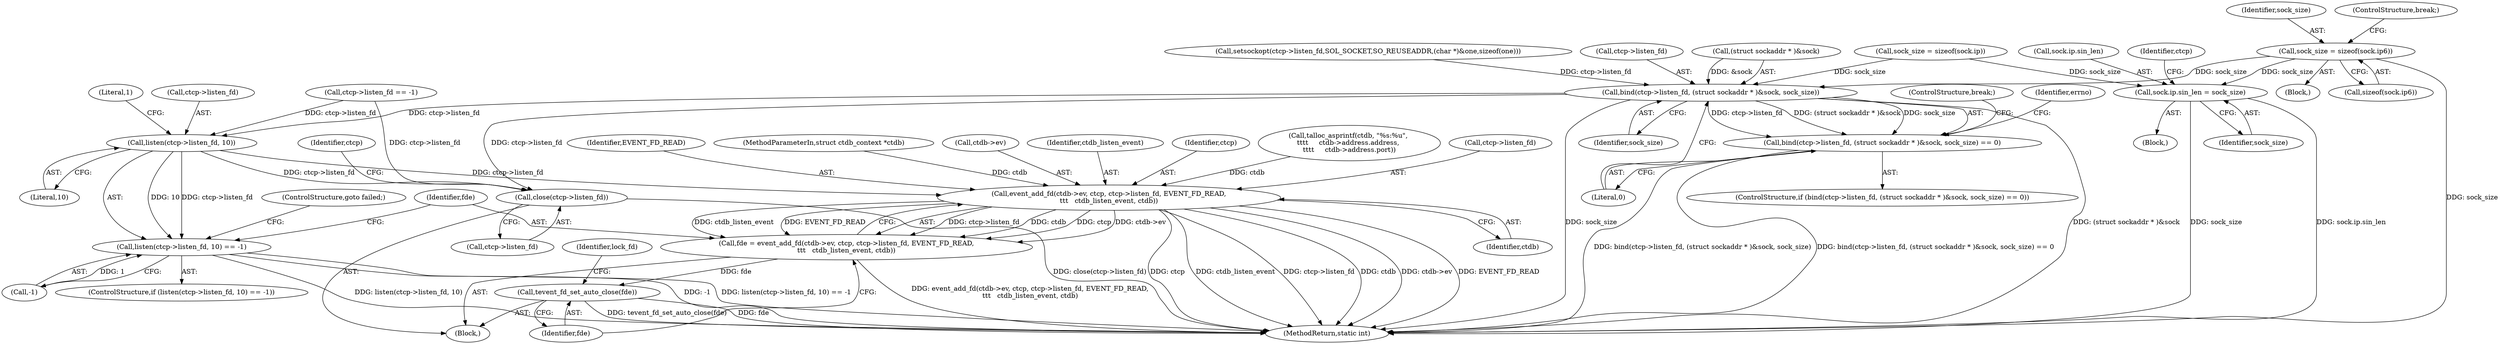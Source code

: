 digraph "0_samba_b9b9f6738fba5c32e87cb9c36b358355b444fb9b@API" {
"1000290" [label="(Call,sock_size = sizeof(sock.ip6))"];
"1000299" [label="(Call,sock.ip.sin_len = sock_size)"];
"1000348" [label="(Call,bind(ctcp->listen_fd, (struct sockaddr * )&sock, sock_size))"];
"1000347" [label="(Call,bind(ctcp->listen_fd, (struct sockaddr * )&sock, sock_size) == 0)"];
"1000459" [label="(Call,listen(ctcp->listen_fd, 10))"];
"1000458" [label="(Call,listen(ctcp->listen_fd, 10) == -1)"];
"1000470" [label="(Call,event_add_fd(ctdb->ev, ctcp, ctcp->listen_fd, EVENT_FD_READ,\n\t\t\t   ctdb_listen_event, ctdb))"];
"1000468" [label="(Call,fde = event_add_fd(ctdb->ev, ctcp, ctcp->listen_fd, EVENT_FD_READ,\n\t\t\t   ctdb_listen_event, ctdb))"];
"1000481" [label="(Call,tevent_fd_set_auto_close(fde))"];
"1000490" [label="(Call,close(ctcp->listen_fd))"];
"1000103" [label="(MethodParameterIn,struct ctdb_context *ctdb)"];
"1000359" [label="(ControlStructure,break;)"];
"1000248" [label="(Block,)"];
"1000484" [label="(Identifier,lock_fd)"];
"1000496" [label="(Identifier,ctcp)"];
"1000104" [label="(Block,)"];
"1000490" [label="(Call,close(ctcp->listen_fd))"];
"1000470" [label="(Call,event_add_fd(ctdb->ev, ctcp, ctcp->listen_fd, EVENT_FD_READ,\n\t\t\t   ctdb_listen_event, ctdb))"];
"1000290" [label="(Call,sock_size = sizeof(sock.ip6))"];
"1000299" [label="(Call,sock.ip.sin_len = sock_size)"];
"1000334" [label="(Call,setsockopt(ctcp->listen_fd,SOL_SOCKET,SO_REUSEADDR,(char *)&one,sizeof(one)))"];
"1000471" [label="(Call,ctdb->ev)"];
"1000352" [label="(Call,(struct sockaddr * )&sock)"];
"1000479" [label="(Identifier,ctdb_listen_event)"];
"1000292" [label="(Call,sizeof(sock.ip6))"];
"1000357" [label="(Literal,0)"];
"1000465" [label="(Literal,1)"];
"1000464" [label="(Call,-1)"];
"1000474" [label="(Identifier,ctcp)"];
"1000468" [label="(Call,fde = event_add_fd(ctdb->ev, ctcp, ctcp->listen_fd, EVENT_FD_READ,\n\t\t\t   ctdb_listen_event, ctdb))"];
"1000356" [label="(Identifier,sock_size)"];
"1000362" [label="(Identifier,errno)"];
"1000349" [label="(Call,ctcp->listen_fd)"];
"1000414" [label="(Call,talloc_asprintf(ctdb, \"%s:%u\", \n\t\t\t\t     ctdb->address.address, \n\t\t\t\t     ctdb->address.port))"];
"1000347" [label="(Call,bind(ctcp->listen_fd, (struct sockaddr * )&sock, sock_size) == 0)"];
"1000460" [label="(Call,ctcp->listen_fd)"];
"1000308" [label="(Identifier,ctcp)"];
"1000319" [label="(Call,ctcp->listen_fd == -1)"];
"1000467" [label="(ControlStructure,goto failed;)"];
"1000209" [label="(Block,)"];
"1000481" [label="(Call,tevent_fd_set_auto_close(fde))"];
"1000482" [label="(Identifier,fde)"];
"1000291" [label="(Identifier,sock_size)"];
"1000300" [label="(Call,sock.ip.sin_len)"];
"1000458" [label="(Call,listen(ctcp->listen_fd, 10) == -1)"];
"1000475" [label="(Call,ctcp->listen_fd)"];
"1000296" [label="(ControlStructure,break;)"];
"1000266" [label="(Call,sock_size = sizeof(sock.ip))"];
"1000348" [label="(Call,bind(ctcp->listen_fd, (struct sockaddr * )&sock, sock_size))"];
"1000457" [label="(ControlStructure,if (listen(ctcp->listen_fd, 10) == -1))"];
"1000503" [label="(MethodReturn,static int)"];
"1000469" [label="(Identifier,fde)"];
"1000305" [label="(Identifier,sock_size)"];
"1000480" [label="(Identifier,ctdb)"];
"1000491" [label="(Call,ctcp->listen_fd)"];
"1000459" [label="(Call,listen(ctcp->listen_fd, 10))"];
"1000463" [label="(Literal,10)"];
"1000478" [label="(Identifier,EVENT_FD_READ)"];
"1000346" [label="(ControlStructure,if (bind(ctcp->listen_fd, (struct sockaddr * )&sock, sock_size) == 0))"];
"1000290" -> "1000248"  [label="AST: "];
"1000290" -> "1000292"  [label="CFG: "];
"1000291" -> "1000290"  [label="AST: "];
"1000292" -> "1000290"  [label="AST: "];
"1000296" -> "1000290"  [label="CFG: "];
"1000290" -> "1000503"  [label="DDG: sock_size"];
"1000290" -> "1000299"  [label="DDG: sock_size"];
"1000290" -> "1000348"  [label="DDG: sock_size"];
"1000299" -> "1000209"  [label="AST: "];
"1000299" -> "1000305"  [label="CFG: "];
"1000300" -> "1000299"  [label="AST: "];
"1000305" -> "1000299"  [label="AST: "];
"1000308" -> "1000299"  [label="CFG: "];
"1000299" -> "1000503"  [label="DDG: sock_size"];
"1000299" -> "1000503"  [label="DDG: sock.ip.sin_len"];
"1000266" -> "1000299"  [label="DDG: sock_size"];
"1000348" -> "1000347"  [label="AST: "];
"1000348" -> "1000356"  [label="CFG: "];
"1000349" -> "1000348"  [label="AST: "];
"1000352" -> "1000348"  [label="AST: "];
"1000356" -> "1000348"  [label="AST: "];
"1000357" -> "1000348"  [label="CFG: "];
"1000348" -> "1000503"  [label="DDG: sock_size"];
"1000348" -> "1000503"  [label="DDG: (struct sockaddr * )&sock"];
"1000348" -> "1000347"  [label="DDG: ctcp->listen_fd"];
"1000348" -> "1000347"  [label="DDG: (struct sockaddr * )&sock"];
"1000348" -> "1000347"  [label="DDG: sock_size"];
"1000334" -> "1000348"  [label="DDG: ctcp->listen_fd"];
"1000352" -> "1000348"  [label="DDG: &sock"];
"1000266" -> "1000348"  [label="DDG: sock_size"];
"1000348" -> "1000459"  [label="DDG: ctcp->listen_fd"];
"1000348" -> "1000490"  [label="DDG: ctcp->listen_fd"];
"1000347" -> "1000346"  [label="AST: "];
"1000347" -> "1000357"  [label="CFG: "];
"1000357" -> "1000347"  [label="AST: "];
"1000359" -> "1000347"  [label="CFG: "];
"1000362" -> "1000347"  [label="CFG: "];
"1000347" -> "1000503"  [label="DDG: bind(ctcp->listen_fd, (struct sockaddr * )&sock, sock_size)"];
"1000347" -> "1000503"  [label="DDG: bind(ctcp->listen_fd, (struct sockaddr * )&sock, sock_size) == 0"];
"1000459" -> "1000458"  [label="AST: "];
"1000459" -> "1000463"  [label="CFG: "];
"1000460" -> "1000459"  [label="AST: "];
"1000463" -> "1000459"  [label="AST: "];
"1000465" -> "1000459"  [label="CFG: "];
"1000459" -> "1000458"  [label="DDG: ctcp->listen_fd"];
"1000459" -> "1000458"  [label="DDG: 10"];
"1000319" -> "1000459"  [label="DDG: ctcp->listen_fd"];
"1000459" -> "1000470"  [label="DDG: ctcp->listen_fd"];
"1000459" -> "1000490"  [label="DDG: ctcp->listen_fd"];
"1000458" -> "1000457"  [label="AST: "];
"1000458" -> "1000464"  [label="CFG: "];
"1000464" -> "1000458"  [label="AST: "];
"1000467" -> "1000458"  [label="CFG: "];
"1000469" -> "1000458"  [label="CFG: "];
"1000458" -> "1000503"  [label="DDG: listen(ctcp->listen_fd, 10)"];
"1000458" -> "1000503"  [label="DDG: -1"];
"1000458" -> "1000503"  [label="DDG: listen(ctcp->listen_fd, 10) == -1"];
"1000464" -> "1000458"  [label="DDG: 1"];
"1000470" -> "1000468"  [label="AST: "];
"1000470" -> "1000480"  [label="CFG: "];
"1000471" -> "1000470"  [label="AST: "];
"1000474" -> "1000470"  [label="AST: "];
"1000475" -> "1000470"  [label="AST: "];
"1000478" -> "1000470"  [label="AST: "];
"1000479" -> "1000470"  [label="AST: "];
"1000480" -> "1000470"  [label="AST: "];
"1000468" -> "1000470"  [label="CFG: "];
"1000470" -> "1000503"  [label="DDG: ctcp"];
"1000470" -> "1000503"  [label="DDG: ctdb_listen_event"];
"1000470" -> "1000503"  [label="DDG: ctcp->listen_fd"];
"1000470" -> "1000503"  [label="DDG: ctdb"];
"1000470" -> "1000503"  [label="DDG: ctdb->ev"];
"1000470" -> "1000503"  [label="DDG: EVENT_FD_READ"];
"1000470" -> "1000468"  [label="DDG: ctcp->listen_fd"];
"1000470" -> "1000468"  [label="DDG: ctdb"];
"1000470" -> "1000468"  [label="DDG: ctcp"];
"1000470" -> "1000468"  [label="DDG: ctdb->ev"];
"1000470" -> "1000468"  [label="DDG: ctdb_listen_event"];
"1000470" -> "1000468"  [label="DDG: EVENT_FD_READ"];
"1000414" -> "1000470"  [label="DDG: ctdb"];
"1000103" -> "1000470"  [label="DDG: ctdb"];
"1000468" -> "1000104"  [label="AST: "];
"1000469" -> "1000468"  [label="AST: "];
"1000482" -> "1000468"  [label="CFG: "];
"1000468" -> "1000503"  [label="DDG: event_add_fd(ctdb->ev, ctcp, ctcp->listen_fd, EVENT_FD_READ,\n\t\t\t   ctdb_listen_event, ctdb)"];
"1000468" -> "1000481"  [label="DDG: fde"];
"1000481" -> "1000104"  [label="AST: "];
"1000481" -> "1000482"  [label="CFG: "];
"1000482" -> "1000481"  [label="AST: "];
"1000484" -> "1000481"  [label="CFG: "];
"1000481" -> "1000503"  [label="DDG: tevent_fd_set_auto_close(fde)"];
"1000481" -> "1000503"  [label="DDG: fde"];
"1000490" -> "1000104"  [label="AST: "];
"1000490" -> "1000491"  [label="CFG: "];
"1000491" -> "1000490"  [label="AST: "];
"1000496" -> "1000490"  [label="CFG: "];
"1000490" -> "1000503"  [label="DDG: close(ctcp->listen_fd)"];
"1000319" -> "1000490"  [label="DDG: ctcp->listen_fd"];
}
